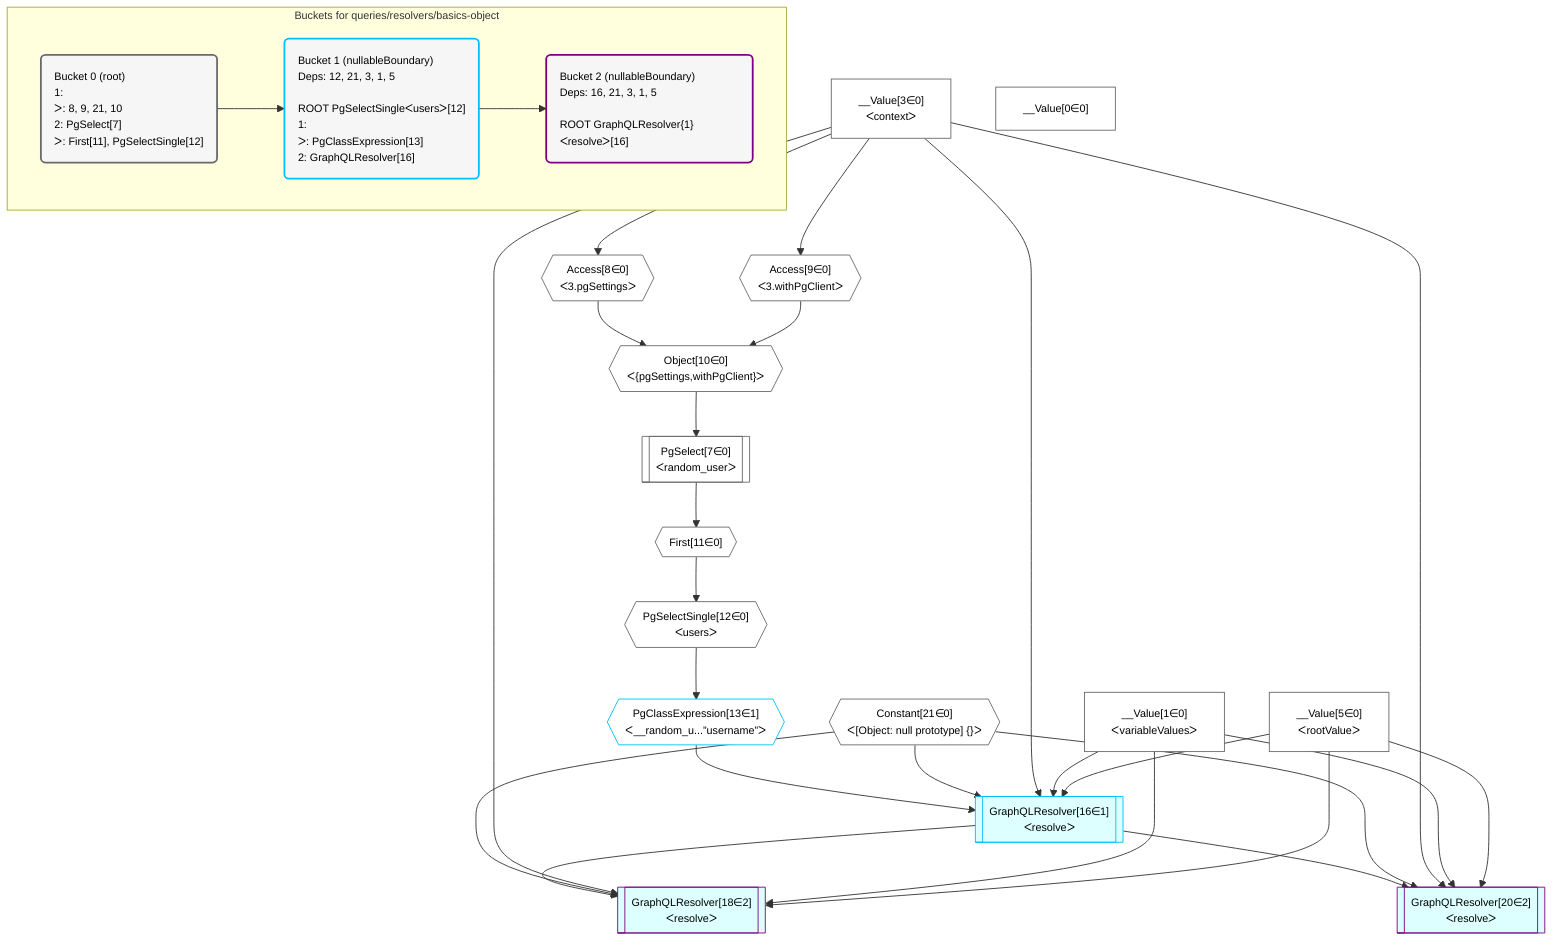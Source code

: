 %%{init: {'themeVariables': { 'fontSize': '12px'}}}%%
graph TD
    classDef path fill:#eee,stroke:#000,color:#000
    classDef plan fill:#fff,stroke-width:1px,color:#000
    classDef itemplan fill:#fff,stroke-width:2px,color:#000
    classDef unbatchedplan fill:#dff,stroke-width:1px,color:#000
    classDef sideeffectplan fill:#fcc,stroke-width:2px,color:#000
    classDef bucket fill:#f6f6f6,color:#000,stroke-width:2px,text-align:left


    %% plan dependencies
    Object10{{"Object[10∈0]<br />ᐸ{pgSettings,withPgClient}ᐳ"}}:::plan
    Access8{{"Access[8∈0]<br />ᐸ3.pgSettingsᐳ"}}:::plan
    Access9{{"Access[9∈0]<br />ᐸ3.withPgClientᐳ"}}:::plan
    Access8 & Access9 --> Object10
    PgSelect7[["PgSelect[7∈0]<br />ᐸrandom_userᐳ"]]:::plan
    Object10 --> PgSelect7
    __Value3["__Value[3∈0]<br />ᐸcontextᐳ"]:::plan
    __Value3 --> Access8
    __Value3 --> Access9
    First11{{"First[11∈0]"}}:::plan
    PgSelect7 --> First11
    PgSelectSingle12{{"PgSelectSingle[12∈0]<br />ᐸusersᐳ"}}:::plan
    First11 --> PgSelectSingle12
    __Value0["__Value[0∈0]"]:::plan
    __Value1["__Value[1∈0]<br />ᐸvariableValuesᐳ"]:::plan
    __Value5["__Value[5∈0]<br />ᐸrootValueᐳ"]:::plan
    Constant21{{"Constant[21∈0]<br />ᐸ[Object: null prototype] {}ᐳ"}}:::plan
    GraphQLResolver16[["GraphQLResolver[16∈1]<br />ᐸresolveᐳ"]]:::unbatchedplan
    PgClassExpression13{{"PgClassExpression[13∈1]<br />ᐸ__random_u...”username”ᐳ"}}:::plan
    PgClassExpression13 & Constant21 & __Value3 & __Value1 & __Value5 --> GraphQLResolver16
    PgSelectSingle12 --> PgClassExpression13
    GraphQLResolver18[["GraphQLResolver[18∈2]<br />ᐸresolveᐳ"]]:::unbatchedplan
    GraphQLResolver16 & Constant21 & __Value3 & __Value1 & __Value5 --> GraphQLResolver18
    GraphQLResolver20[["GraphQLResolver[20∈2]<br />ᐸresolveᐳ"]]:::unbatchedplan
    GraphQLResolver16 & Constant21 & __Value3 & __Value1 & __Value5 --> GraphQLResolver20

    %% define steps

    subgraph "Buckets for queries/resolvers/basics-object"
    Bucket0("Bucket 0 (root)<br />1: <br />ᐳ: 8, 9, 21, 10<br />2: PgSelect[7]<br />ᐳ: First[11], PgSelectSingle[12]"):::bucket
    classDef bucket0 stroke:#696969
    class Bucket0,__Value0,__Value1,__Value3,__Value5,PgSelect7,Access8,Access9,Object10,First11,PgSelectSingle12,Constant21 bucket0
    Bucket1("Bucket 1 (nullableBoundary)<br />Deps: 12, 21, 3, 1, 5<br /><br />ROOT PgSelectSingleᐸusersᐳ[12]<br />1: <br />ᐳ: PgClassExpression[13]<br />2: GraphQLResolver[16]"):::bucket
    classDef bucket1 stroke:#00bfff
    class Bucket1,PgClassExpression13,GraphQLResolver16 bucket1
    Bucket2("Bucket 2 (nullableBoundary)<br />Deps: 16, 21, 3, 1, 5<br /><br />ROOT GraphQLResolver{1}ᐸresolveᐳ[16]"):::bucket
    classDef bucket2 stroke:#7f007f
    class Bucket2,GraphQLResolver18,GraphQLResolver20 bucket2
    Bucket0 --> Bucket1
    Bucket1 --> Bucket2
    end
